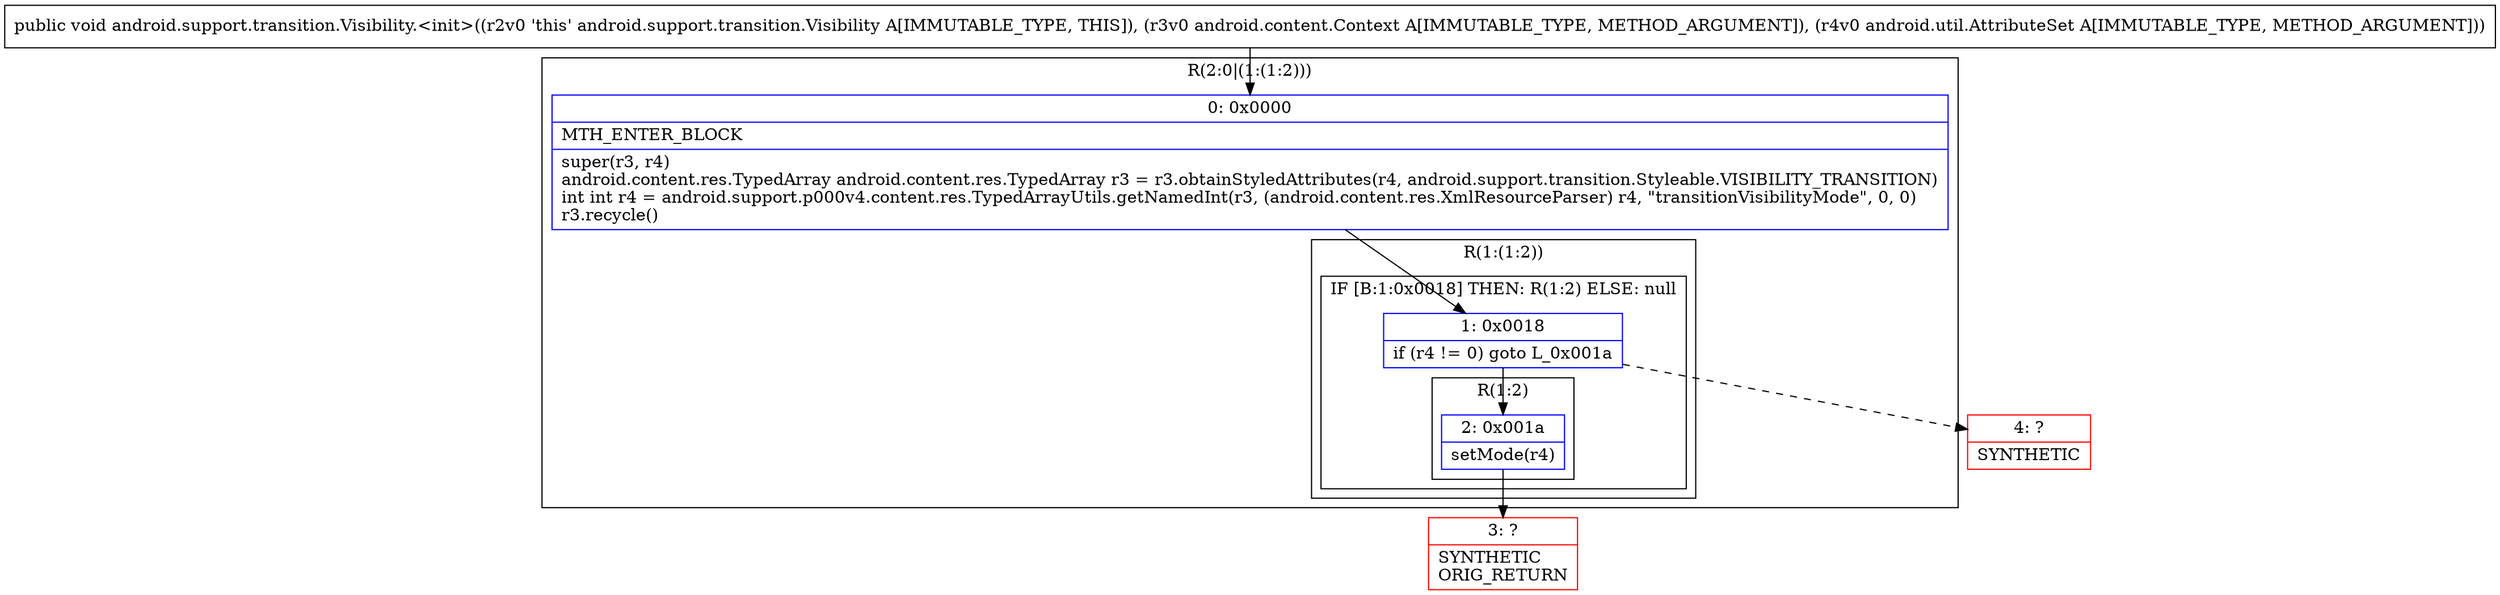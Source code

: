 digraph "CFG forandroid.support.transition.Visibility.\<init\>(Landroid\/content\/Context;Landroid\/util\/AttributeSet;)V" {
subgraph cluster_Region_2105935972 {
label = "R(2:0|(1:(1:2)))";
node [shape=record,color=blue];
Node_0 [shape=record,label="{0\:\ 0x0000|MTH_ENTER_BLOCK\l|super(r3, r4)\landroid.content.res.TypedArray android.content.res.TypedArray r3 = r3.obtainStyledAttributes(r4, android.support.transition.Styleable.VISIBILITY_TRANSITION)\lint int r4 = android.support.p000v4.content.res.TypedArrayUtils.getNamedInt(r3, (android.content.res.XmlResourceParser) r4, \"transitionVisibilityMode\", 0, 0)\lr3.recycle()\l}"];
subgraph cluster_Region_130587721 {
label = "R(1:(1:2))";
node [shape=record,color=blue];
subgraph cluster_IfRegion_993729737 {
label = "IF [B:1:0x0018] THEN: R(1:2) ELSE: null";
node [shape=record,color=blue];
Node_1 [shape=record,label="{1\:\ 0x0018|if (r4 != 0) goto L_0x001a\l}"];
subgraph cluster_Region_2099063686 {
label = "R(1:2)";
node [shape=record,color=blue];
Node_2 [shape=record,label="{2\:\ 0x001a|setMode(r4)\l}"];
}
}
}
}
Node_3 [shape=record,color=red,label="{3\:\ ?|SYNTHETIC\lORIG_RETURN\l}"];
Node_4 [shape=record,color=red,label="{4\:\ ?|SYNTHETIC\l}"];
MethodNode[shape=record,label="{public void android.support.transition.Visibility.\<init\>((r2v0 'this' android.support.transition.Visibility A[IMMUTABLE_TYPE, THIS]), (r3v0 android.content.Context A[IMMUTABLE_TYPE, METHOD_ARGUMENT]), (r4v0 android.util.AttributeSet A[IMMUTABLE_TYPE, METHOD_ARGUMENT])) }"];
MethodNode -> Node_0;
Node_0 -> Node_1;
Node_1 -> Node_2;
Node_1 -> Node_4[style=dashed];
Node_2 -> Node_3;
}

